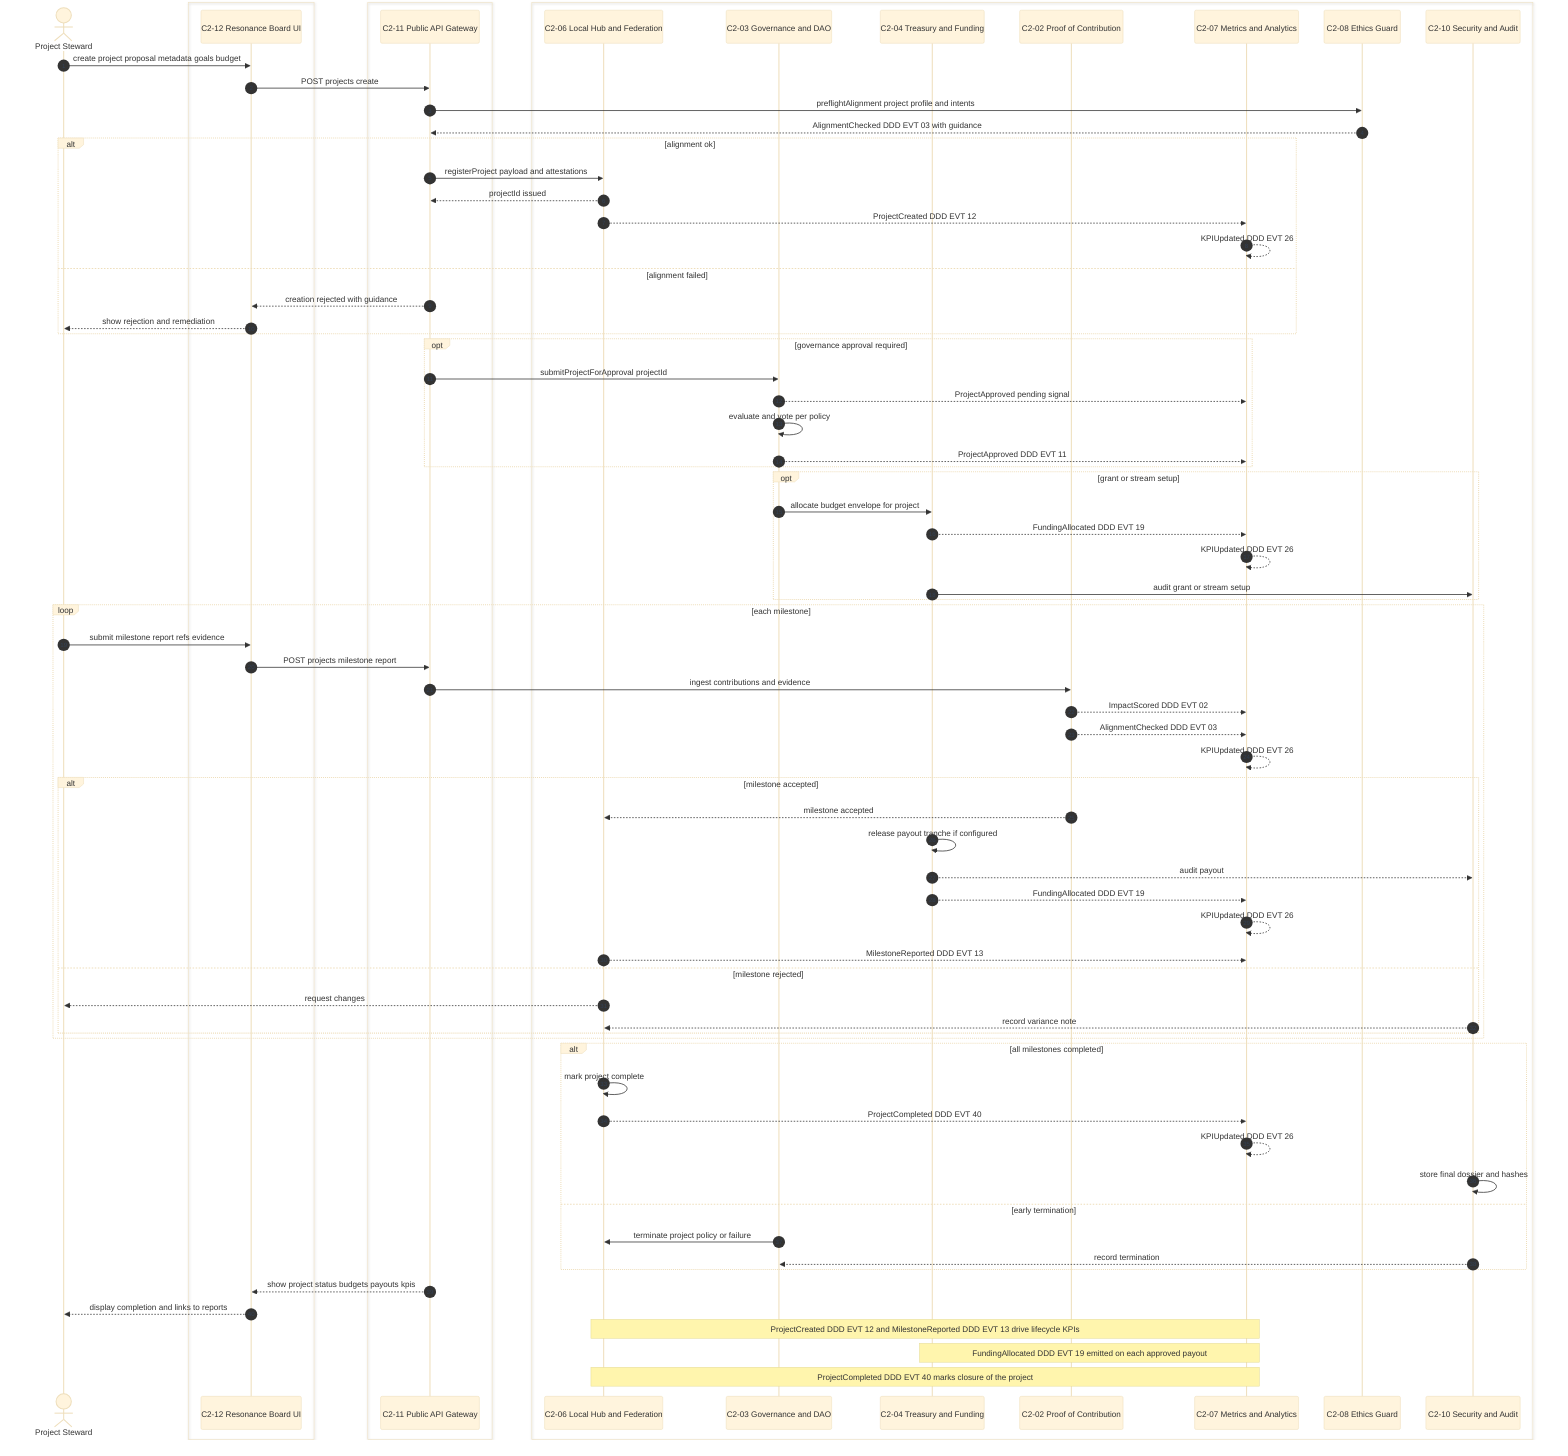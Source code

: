 %%{init: {'theme':'base','themeVariables':{ 'sequenceNumberColor':'#334155'}}}%%

sequenceDiagram
autonumber

actor PS as Project Steward

box #8b5cf6 UI
  participant UI as C2-12 Resonance Board UI
end

box #fde68a Control or API
  participant API as C2-11 Public API Gateway
end

box #ff8b00 Core Services
  participant HUB as C2-06 Local Hub and Federation
  participant GOV as C2-03 Governance and DAO
  participant TRE as C2-04 Treasury and Funding
  participant POC as C2-02 Proof of Contribution
  participant MET as C2-07 Metrics and Analytics
  participant ETH as C2-08 Ethics Guard
  participant SEC as C2-10 Security and Audit
end

%% -------- Project initiation --------
PS ->> UI: create project proposal metadata goals budget
UI ->> API: POST projects create
API ->> ETH: preflightAlignment project profile and intents
ETH -->> API: AlignmentChecked DDD EVT 03 with guidance

alt alignment ok
  API ->> HUB: registerProject payload and attestations
  HUB -->> API: projectId issued
  HUB -->> MET: ProjectCreated DDD EVT 12
  MET -->> MET: KPIUpdated DDD EVT 26
else alignment failed
  API -->> UI: creation rejected with guidance
  UI -->> PS: show rejection and remediation
  %% stop here on failure
end

%% -------- Optional governance approval path --------
opt governance approval required
  API ->> GOV: submitProjectForApproval projectId
  GOV -->> MET: ProjectApproved pending signal
  GOV ->> GOV: evaluate and vote per policy
  GOV -->> MET: ProjectApproved DDD EVT 11
end

%% -------- Funding setup --------
opt grant or stream setup
  GOV ->> TRE: allocate budget envelope for project
  TRE -->> MET: FundingAllocated DDD EVT 19
  MET -->> MET: KPIUpdated DDD EVT 26
  TRE ->> SEC: audit grant or stream setup
end

%% -------- Milestone reporting and validation --------
loop each milestone
  PS ->> UI: submit milestone report refs evidence
  UI ->> API: POST projects milestone report
  API ->> POC: ingest contributions and evidence
  POC -->> MET: ImpactScored DDD EVT 02
  POC -->> MET: AlignmentChecked DDD EVT 03
  MET -->> MET: KPIUpdated DDD EVT 26

  alt milestone accepted
    POC -->> HUB: milestone accepted
    TRE ->> TRE: release payout tranche if configured
    TRE -->> SEC: audit payout
    TRE -->> MET: FundingAllocated DDD EVT 19
    MET -->> MET: KPIUpdated DDD EVT 26
    HUB -->> MET: MilestoneReported DDD EVT 13
  else milestone rejected
    HUB -->> PS: request changes
    SEC -->> HUB: record variance note
  end
end

%% -------- Completion and archival --------
alt all milestones completed
  HUB ->> HUB: mark project complete
  HUB -->> MET: ProjectCompleted DDD EVT 40
  MET -->> MET: KPIUpdated DDD EVT 26
  SEC ->> SEC: store final dossier and hashes
else early termination
  GOV ->> HUB: terminate project policy or failure
  SEC -->> GOV: record termination
end

%% -------- Transparency and closure --------
API -->> UI: show project status budgets payouts kpis
UI -->> PS: display completion and links to reports

%% Notes
Note over HUB,MET: ProjectCreated DDD EVT 12 and MilestoneReported DDD EVT 13 drive lifecycle KPIs
Note over TRE,MET: FundingAllocated DDD EVT 19 emitted on each approved payout
Note over HUB,MET: ProjectCompleted DDD EVT 40 marks closure of the project